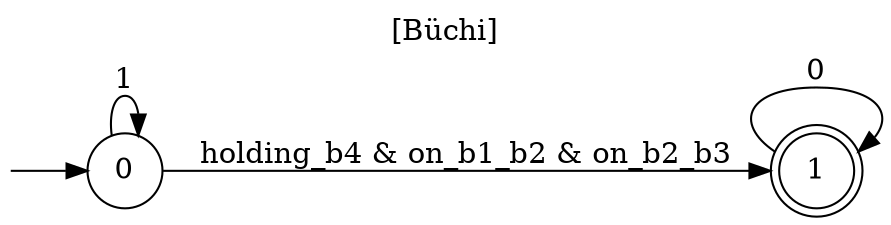 digraph "" {
  rankdir=LR
  label="[Büchi]"
  labelloc="t"
  node [shape="circle"]
  I [label="", style=invis, width=0]
  I -> 0
  0 [label="0"]
  0 -> 0 [label="1"]
  0 -> 1 [label="holding_b4 & on_b1_b2 & on_b2_b3"]
  1 [label="1", peripheries=2]
  1 -> 1 [label="0"]
}
